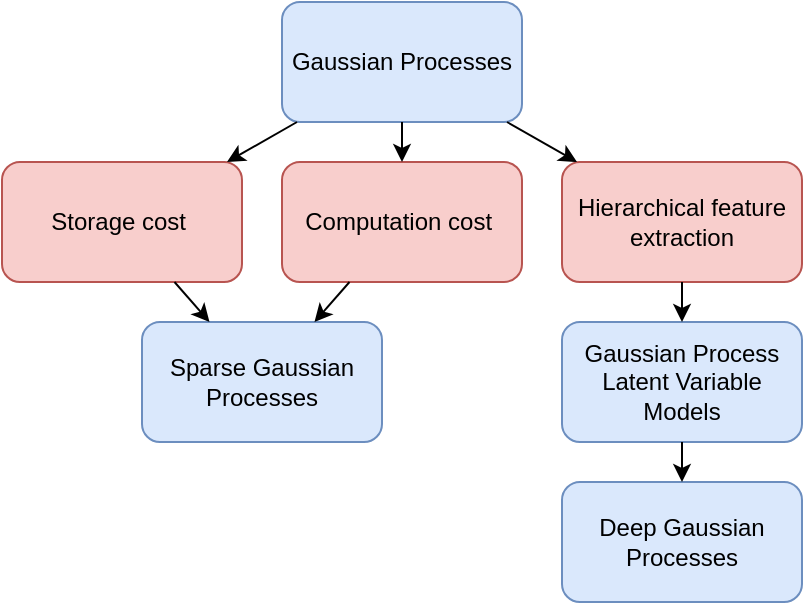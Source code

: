 <mxfile version="14.4.3" type="device"><diagram id="6ysIwPJnpMZLVy1w4-Xo" name="Page-1"><mxGraphModel dx="1673" dy="896" grid="1" gridSize="10" guides="1" tooltips="1" connect="1" arrows="1" fold="1" page="1" pageScale="1" pageWidth="850" pageHeight="1100" math="0" shadow="0"><root><mxCell id="0"/><mxCell id="1" parent="0"/><mxCell id="9siZ4ls6JoUy0b7MInA7-1" value="Gaussian Processes" style="rounded=1;whiteSpace=wrap;html=1;fillColor=#dae8fc;strokeColor=#6c8ebf;" vertex="1" parent="1"><mxGeometry x="300" y="280" width="120" height="60" as="geometry"/></mxCell><mxCell id="9siZ4ls6JoUy0b7MInA7-2" value="Storage cost&amp;nbsp;" style="rounded=1;whiteSpace=wrap;html=1;fillColor=#f8cecc;strokeColor=#b85450;" vertex="1" parent="1"><mxGeometry x="160" y="360" width="120" height="60" as="geometry"/></mxCell><mxCell id="9siZ4ls6JoUy0b7MInA7-3" value="Computation cost&amp;nbsp;" style="rounded=1;whiteSpace=wrap;html=1;fillColor=#f8cecc;strokeColor=#b85450;" vertex="1" parent="1"><mxGeometry x="300" y="360" width="120" height="60" as="geometry"/></mxCell><mxCell id="9siZ4ls6JoUy0b7MInA7-4" value="Hierarchical feature extraction" style="rounded=1;whiteSpace=wrap;html=1;fillColor=#f8cecc;strokeColor=#b85450;" vertex="1" parent="1"><mxGeometry x="440" y="360" width="120" height="60" as="geometry"/></mxCell><mxCell id="9siZ4ls6JoUy0b7MInA7-5" value="Sparse Gaussian Processes" style="rounded=1;whiteSpace=wrap;html=1;fillColor=#dae8fc;strokeColor=#6c8ebf;" vertex="1" parent="1"><mxGeometry x="230" y="440" width="120" height="60" as="geometry"/></mxCell><mxCell id="9siZ4ls6JoUy0b7MInA7-6" value="Deep Gaussian Processes" style="rounded=1;whiteSpace=wrap;html=1;fillColor=#dae8fc;strokeColor=#6c8ebf;" vertex="1" parent="1"><mxGeometry x="440" y="520" width="120" height="60" as="geometry"/></mxCell><mxCell id="9siZ4ls6JoUy0b7MInA7-7" value="Gaussian Process Latent Variable Models" style="rounded=1;whiteSpace=wrap;html=1;fillColor=#dae8fc;strokeColor=#6c8ebf;" vertex="1" parent="1"><mxGeometry x="440" y="440" width="120" height="60" as="geometry"/></mxCell><mxCell id="9siZ4ls6JoUy0b7MInA7-8" value="" style="endArrow=classic;html=1;" edge="1" parent="1" source="9siZ4ls6JoUy0b7MInA7-1" target="9siZ4ls6JoUy0b7MInA7-2"><mxGeometry width="50" height="50" relative="1" as="geometry"><mxPoint x="400" y="450" as="sourcePoint"/><mxPoint x="450" y="400" as="targetPoint"/></mxGeometry></mxCell><mxCell id="9siZ4ls6JoUy0b7MInA7-9" value="" style="endArrow=classic;html=1;" edge="1" parent="1" source="9siZ4ls6JoUy0b7MInA7-1" target="9siZ4ls6JoUy0b7MInA7-3"><mxGeometry width="50" height="50" relative="1" as="geometry"><mxPoint x="317.5" y="350" as="sourcePoint"/><mxPoint x="282.5" y="370" as="targetPoint"/></mxGeometry></mxCell><mxCell id="9siZ4ls6JoUy0b7MInA7-10" value="" style="endArrow=classic;html=1;" edge="1" parent="1" source="9siZ4ls6JoUy0b7MInA7-1" target="9siZ4ls6JoUy0b7MInA7-4"><mxGeometry width="50" height="50" relative="1" as="geometry"><mxPoint x="370" y="350" as="sourcePoint"/><mxPoint x="370" y="370" as="targetPoint"/></mxGeometry></mxCell><mxCell id="9siZ4ls6JoUy0b7MInA7-11" value="" style="endArrow=classic;html=1;" edge="1" parent="1" source="9siZ4ls6JoUy0b7MInA7-3" target="9siZ4ls6JoUy0b7MInA7-5"><mxGeometry width="50" height="50" relative="1" as="geometry"><mxPoint x="422.5" y="350" as="sourcePoint"/><mxPoint x="457.5" y="370" as="targetPoint"/></mxGeometry></mxCell><mxCell id="9siZ4ls6JoUy0b7MInA7-12" value="" style="endArrow=classic;html=1;" edge="1" parent="1" source="9siZ4ls6JoUy0b7MInA7-4" target="9siZ4ls6JoUy0b7MInA7-7"><mxGeometry width="50" height="50" relative="1" as="geometry"><mxPoint x="343.75" y="430" as="sourcePoint"/><mxPoint x="326.25" y="450" as="targetPoint"/></mxGeometry></mxCell><mxCell id="9siZ4ls6JoUy0b7MInA7-13" value="" style="endArrow=classic;html=1;" edge="1" parent="1" source="9siZ4ls6JoUy0b7MInA7-2" target="9siZ4ls6JoUy0b7MInA7-5"><mxGeometry width="50" height="50" relative="1" as="geometry"><mxPoint x="510" y="430" as="sourcePoint"/><mxPoint x="510" y="450" as="targetPoint"/></mxGeometry></mxCell><mxCell id="9siZ4ls6JoUy0b7MInA7-15" value="" style="endArrow=classic;html=1;" edge="1" parent="1" source="9siZ4ls6JoUy0b7MInA7-7" target="9siZ4ls6JoUy0b7MInA7-6"><mxGeometry width="50" height="50" relative="1" as="geometry"><mxPoint x="266.25" y="440" as="sourcePoint"/><mxPoint x="283.75" y="460" as="targetPoint"/></mxGeometry></mxCell></root></mxGraphModel></diagram></mxfile>
